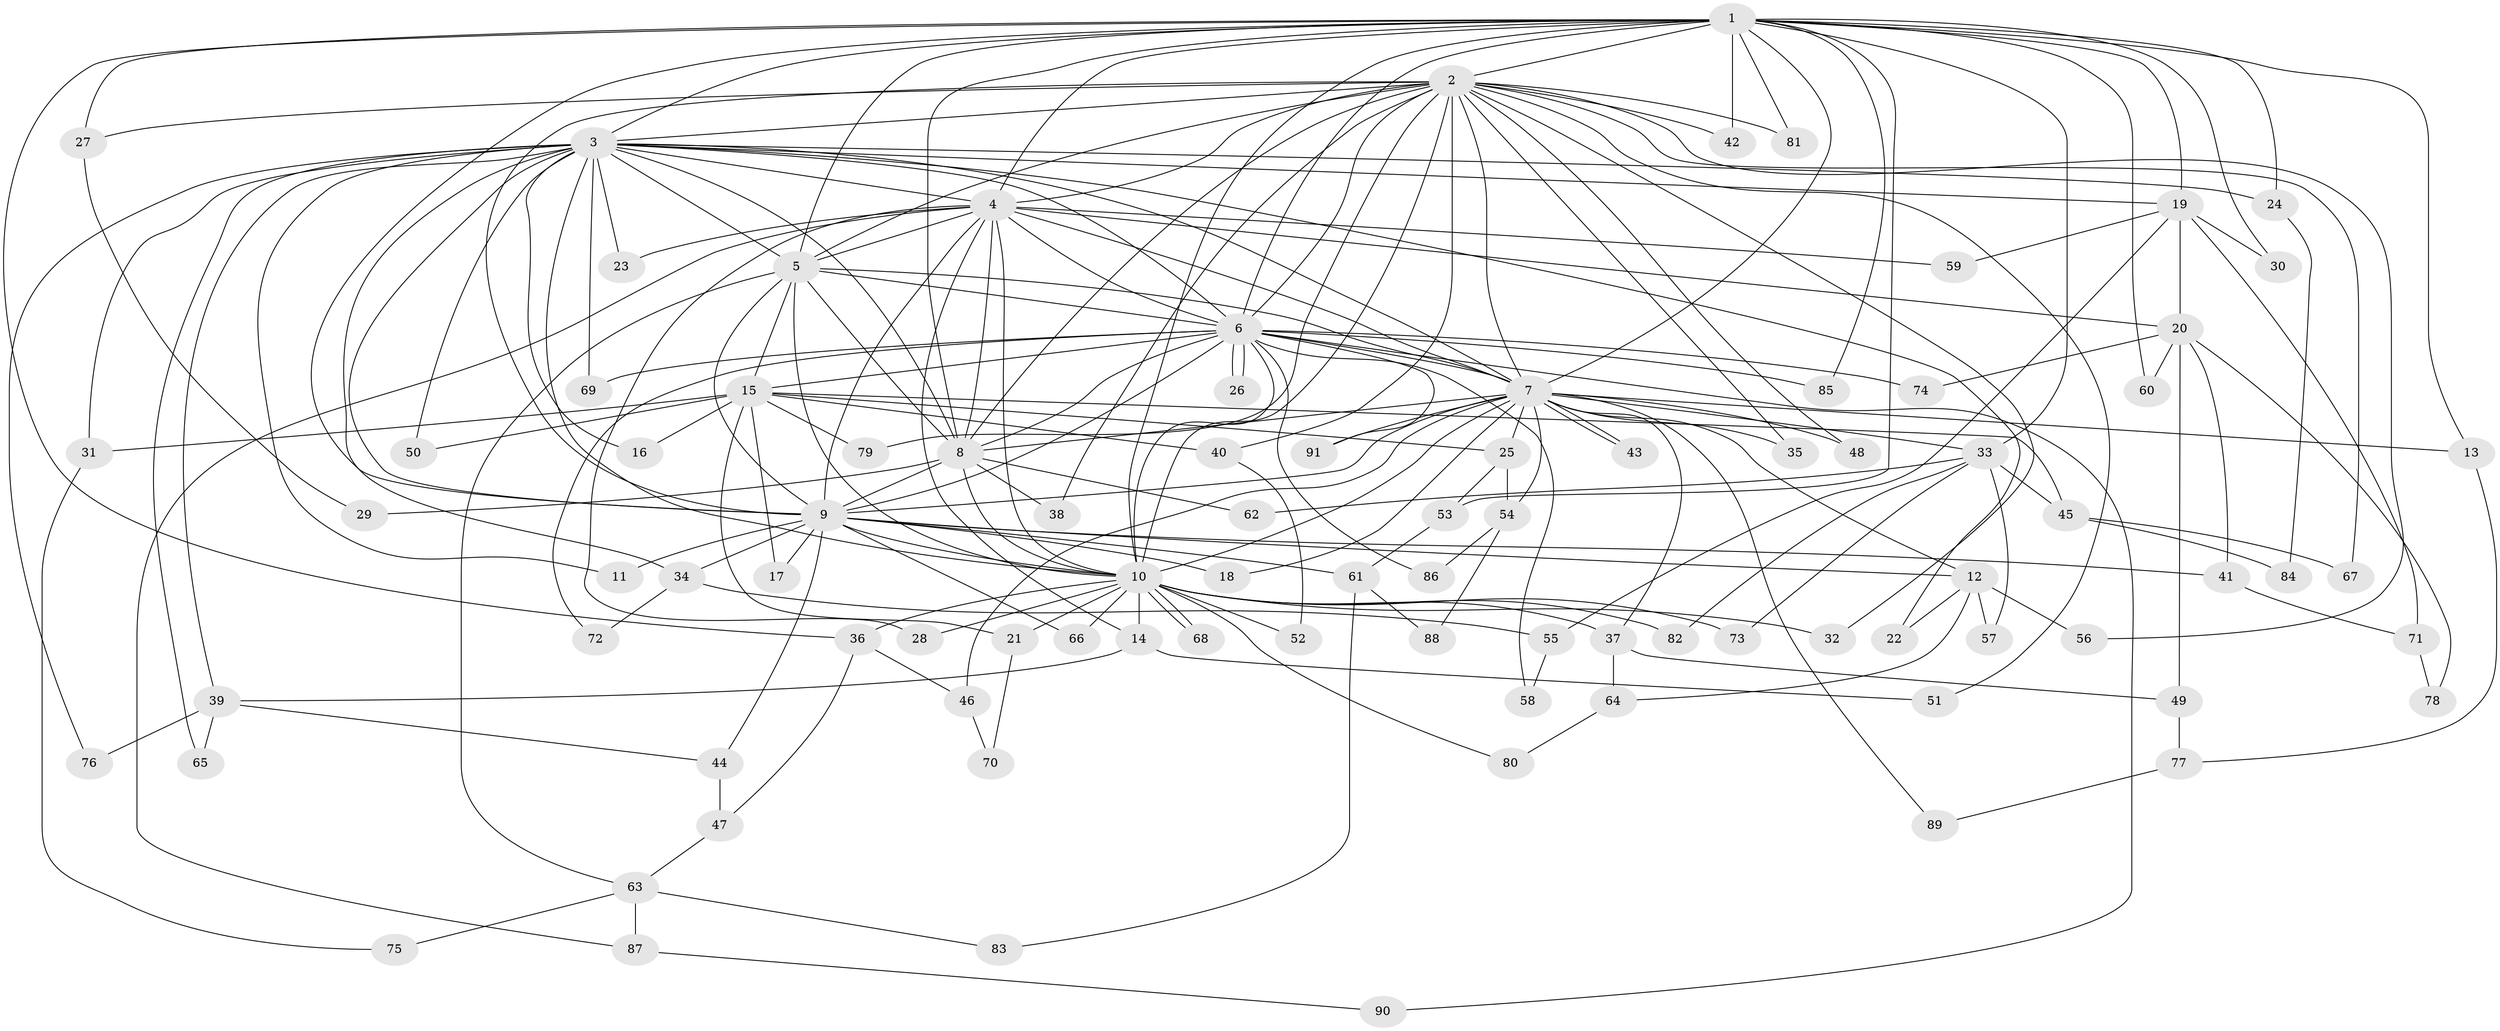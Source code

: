 // Generated by graph-tools (version 1.1) at 2025/01/03/09/25 03:01:22]
// undirected, 91 vertices, 207 edges
graph export_dot {
graph [start="1"]
  node [color=gray90,style=filled];
  1;
  2;
  3;
  4;
  5;
  6;
  7;
  8;
  9;
  10;
  11;
  12;
  13;
  14;
  15;
  16;
  17;
  18;
  19;
  20;
  21;
  22;
  23;
  24;
  25;
  26;
  27;
  28;
  29;
  30;
  31;
  32;
  33;
  34;
  35;
  36;
  37;
  38;
  39;
  40;
  41;
  42;
  43;
  44;
  45;
  46;
  47;
  48;
  49;
  50;
  51;
  52;
  53;
  54;
  55;
  56;
  57;
  58;
  59;
  60;
  61;
  62;
  63;
  64;
  65;
  66;
  67;
  68;
  69;
  70;
  71;
  72;
  73;
  74;
  75;
  76;
  77;
  78;
  79;
  80;
  81;
  82;
  83;
  84;
  85;
  86;
  87;
  88;
  89;
  90;
  91;
  1 -- 2;
  1 -- 3;
  1 -- 4;
  1 -- 5;
  1 -- 6;
  1 -- 7;
  1 -- 8;
  1 -- 9;
  1 -- 10;
  1 -- 13;
  1 -- 19;
  1 -- 24;
  1 -- 27;
  1 -- 30;
  1 -- 33;
  1 -- 36;
  1 -- 42;
  1 -- 53;
  1 -- 60;
  1 -- 81;
  1 -- 85;
  2 -- 3;
  2 -- 4;
  2 -- 5;
  2 -- 6;
  2 -- 7;
  2 -- 8;
  2 -- 9;
  2 -- 10;
  2 -- 27;
  2 -- 32;
  2 -- 35;
  2 -- 38;
  2 -- 40;
  2 -- 42;
  2 -- 48;
  2 -- 51;
  2 -- 56;
  2 -- 67;
  2 -- 79;
  2 -- 81;
  3 -- 4;
  3 -- 5;
  3 -- 6;
  3 -- 7;
  3 -- 8;
  3 -- 9;
  3 -- 10;
  3 -- 11;
  3 -- 16;
  3 -- 19;
  3 -- 22;
  3 -- 23;
  3 -- 24;
  3 -- 31;
  3 -- 34;
  3 -- 39;
  3 -- 50;
  3 -- 65;
  3 -- 69;
  3 -- 76;
  4 -- 5;
  4 -- 6;
  4 -- 7;
  4 -- 8;
  4 -- 9;
  4 -- 10;
  4 -- 14;
  4 -- 20;
  4 -- 23;
  4 -- 28;
  4 -- 59;
  4 -- 87;
  5 -- 6;
  5 -- 7;
  5 -- 8;
  5 -- 9;
  5 -- 10;
  5 -- 15;
  5 -- 63;
  6 -- 7;
  6 -- 8;
  6 -- 9;
  6 -- 10;
  6 -- 15;
  6 -- 26;
  6 -- 26;
  6 -- 58;
  6 -- 69;
  6 -- 72;
  6 -- 74;
  6 -- 85;
  6 -- 86;
  6 -- 90;
  6 -- 91;
  7 -- 8;
  7 -- 9;
  7 -- 10;
  7 -- 12;
  7 -- 13;
  7 -- 18;
  7 -- 25;
  7 -- 33;
  7 -- 35;
  7 -- 37;
  7 -- 43;
  7 -- 43;
  7 -- 46;
  7 -- 48;
  7 -- 54;
  7 -- 89;
  7 -- 91;
  8 -- 9;
  8 -- 10;
  8 -- 29;
  8 -- 38;
  8 -- 62;
  9 -- 10;
  9 -- 11;
  9 -- 12;
  9 -- 17;
  9 -- 18;
  9 -- 34;
  9 -- 41;
  9 -- 44;
  9 -- 61;
  9 -- 66;
  10 -- 14;
  10 -- 21;
  10 -- 28;
  10 -- 32;
  10 -- 36;
  10 -- 37;
  10 -- 52;
  10 -- 66;
  10 -- 68;
  10 -- 68;
  10 -- 73;
  10 -- 80;
  10 -- 82;
  12 -- 22;
  12 -- 56;
  12 -- 57;
  12 -- 64;
  13 -- 77;
  14 -- 39;
  14 -- 51;
  15 -- 16;
  15 -- 17;
  15 -- 21;
  15 -- 25;
  15 -- 31;
  15 -- 40;
  15 -- 45;
  15 -- 50;
  15 -- 79;
  19 -- 20;
  19 -- 30;
  19 -- 55;
  19 -- 59;
  19 -- 71;
  20 -- 41;
  20 -- 49;
  20 -- 60;
  20 -- 74;
  20 -- 78;
  21 -- 70;
  24 -- 84;
  25 -- 53;
  25 -- 54;
  27 -- 29;
  31 -- 75;
  33 -- 45;
  33 -- 57;
  33 -- 62;
  33 -- 73;
  33 -- 82;
  34 -- 55;
  34 -- 72;
  36 -- 46;
  36 -- 47;
  37 -- 49;
  37 -- 64;
  39 -- 44;
  39 -- 65;
  39 -- 76;
  40 -- 52;
  41 -- 71;
  44 -- 47;
  45 -- 67;
  45 -- 84;
  46 -- 70;
  47 -- 63;
  49 -- 77;
  53 -- 61;
  54 -- 86;
  54 -- 88;
  55 -- 58;
  61 -- 83;
  61 -- 88;
  63 -- 75;
  63 -- 83;
  63 -- 87;
  64 -- 80;
  71 -- 78;
  77 -- 89;
  87 -- 90;
}
